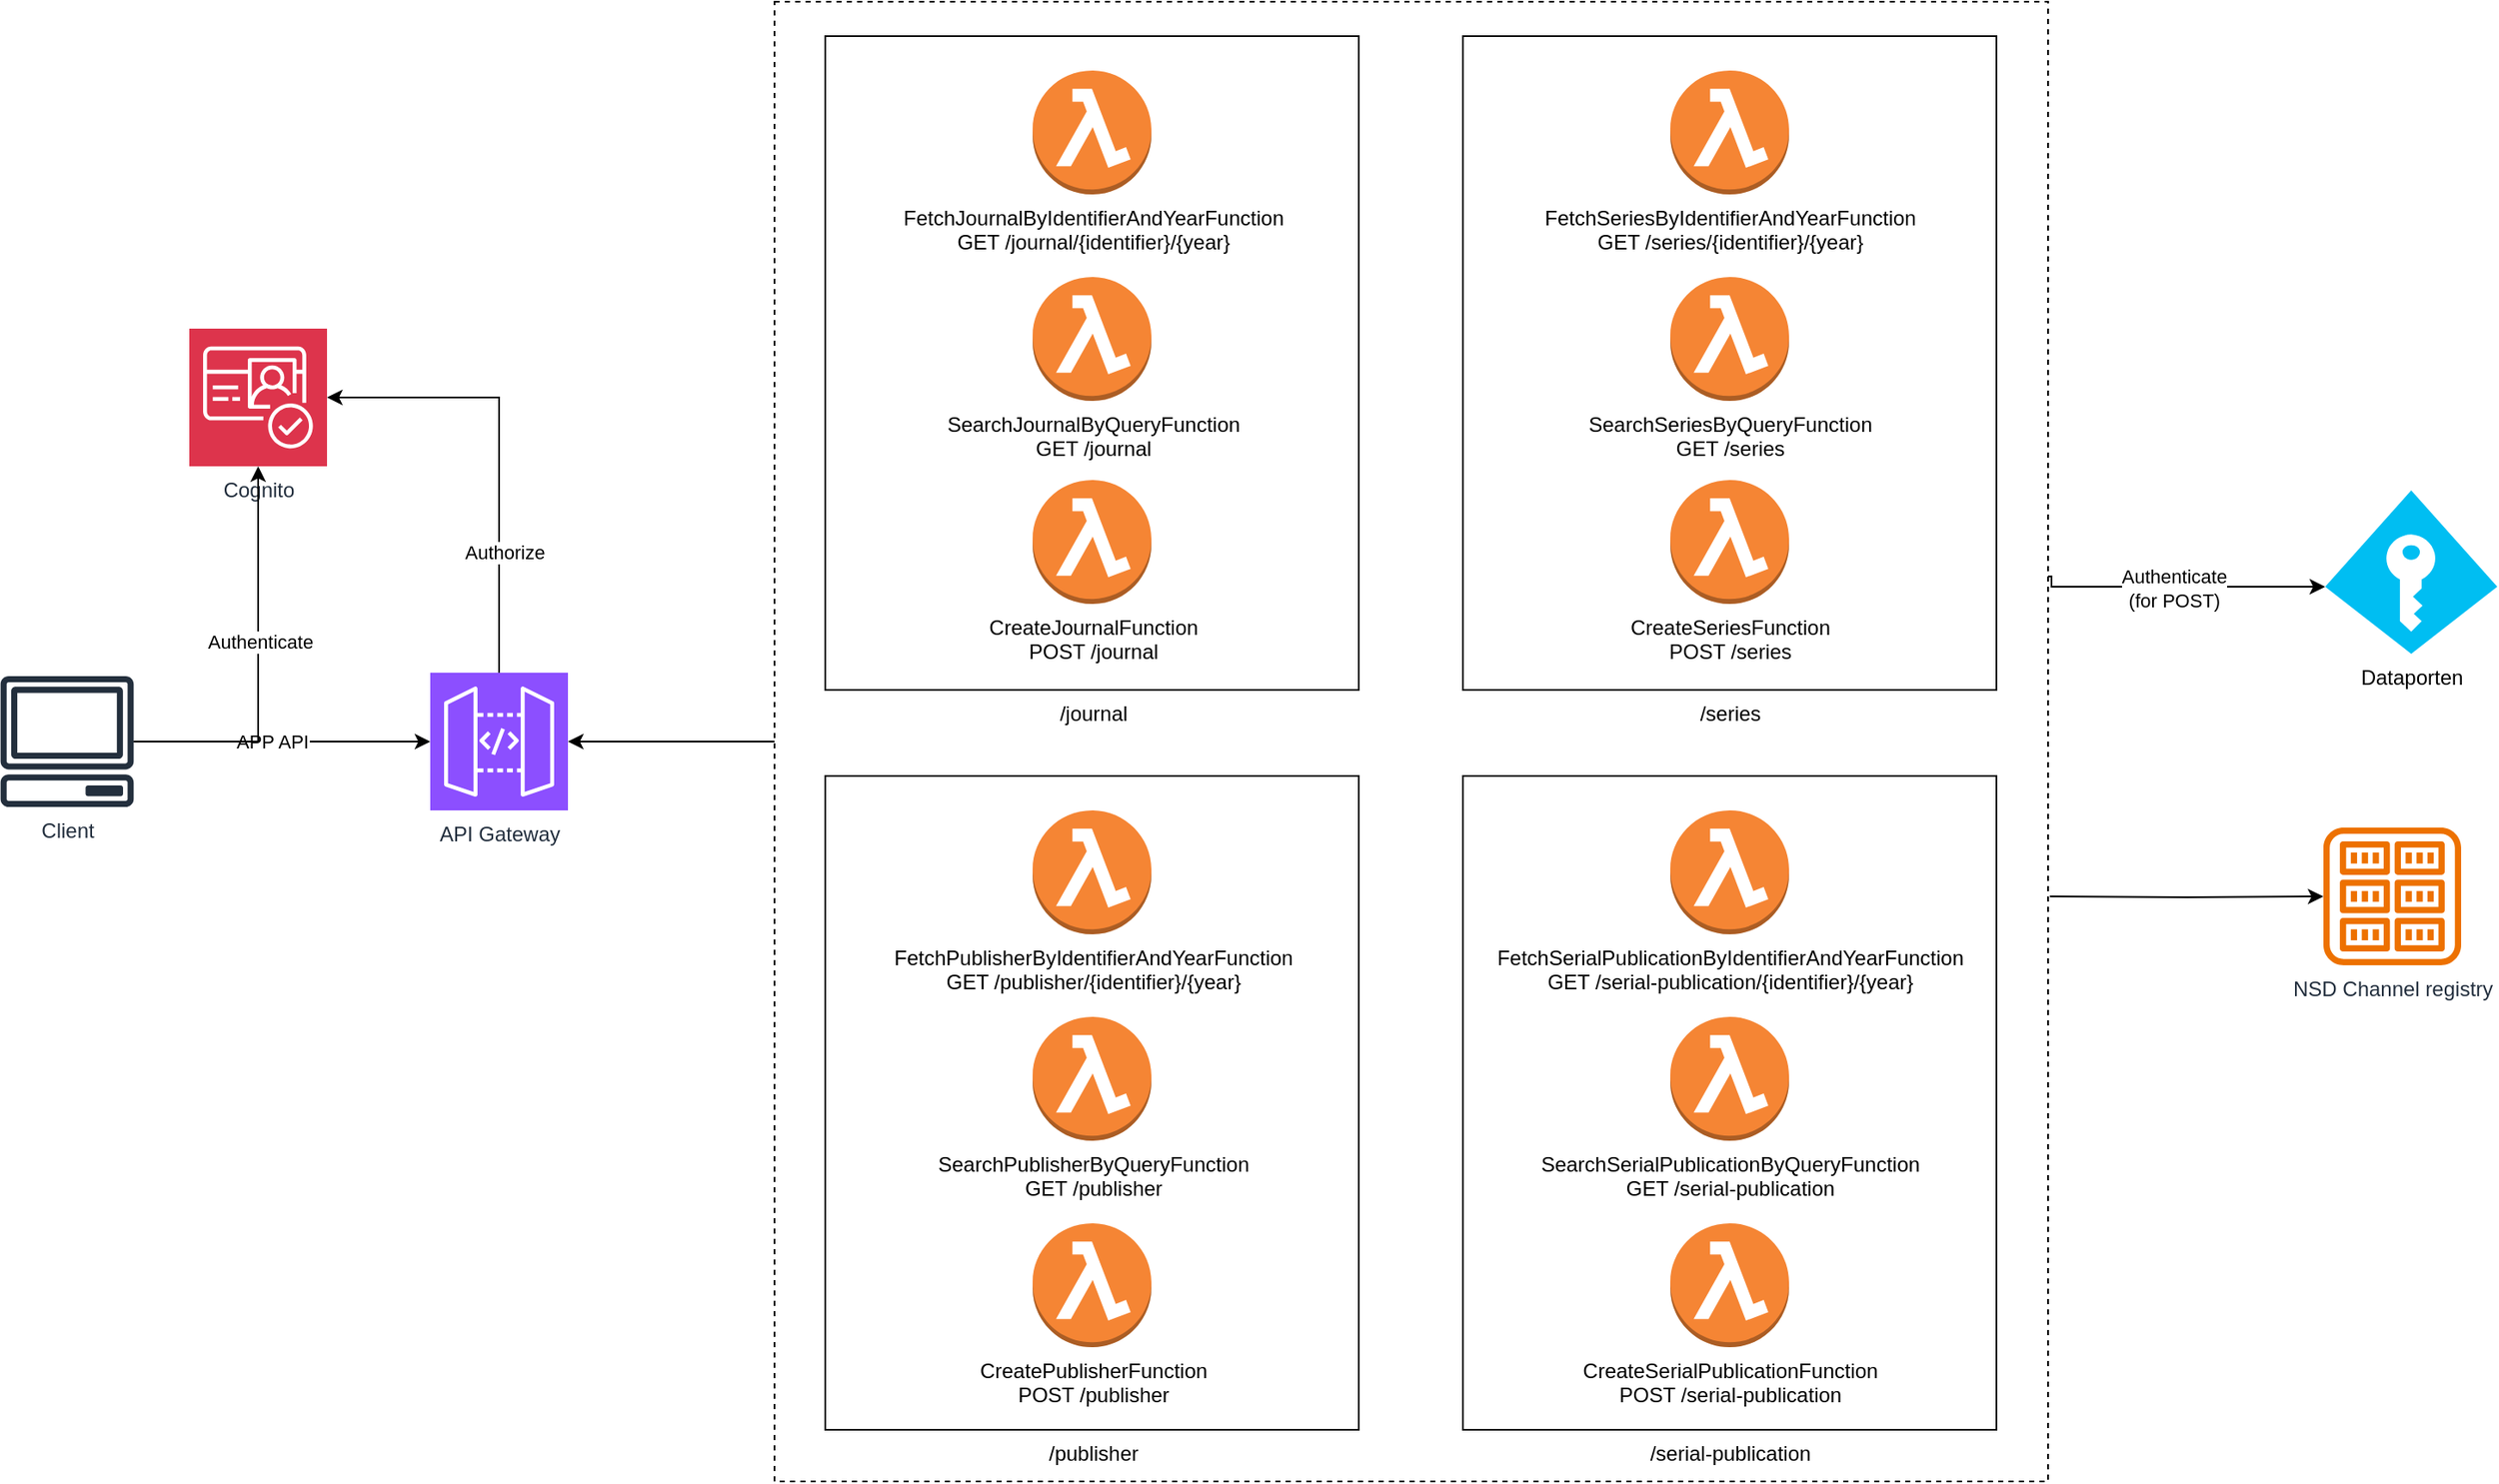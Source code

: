<mxfile version="25.0.3">
  <diagram name="Page-1" id="fbgcMzLgCZP7VkFeyHUw">
    <mxGraphModel dx="1242" dy="715" grid="1" gridSize="10" guides="1" tooltips="1" connect="1" arrows="1" fold="1" page="1" pageScale="1" pageWidth="827" pageHeight="1169" math="0" shadow="0">
      <root>
        <mxCell id="0" />
        <mxCell id="1" parent="0" />
        <mxCell id="uFCBzY3tjTY6VTeMIP43-33" style="edgeStyle=orthogonalEdgeStyle;rounded=0;orthogonalLoop=1;jettySize=auto;html=1;" parent="1" target="uFCBzY3tjTY6VTeMIP43-31" edge="1">
          <mxGeometry relative="1" as="geometry">
            <mxPoint x="1241" y="530" as="sourcePoint" />
          </mxGeometry>
        </mxCell>
        <mxCell id="uFCBzY3tjTY6VTeMIP43-35" style="edgeStyle=orthogonalEdgeStyle;rounded=0;orthogonalLoop=1;jettySize=auto;html=1;" parent="1" source="uFCBzY3tjTY6VTeMIP43-32" target="uFCBzY3tjTY6VTeMIP43-2" edge="1">
          <mxGeometry relative="1" as="geometry" />
        </mxCell>
        <mxCell id="uFCBzY3tjTY6VTeMIP43-32" value="" style="rounded=0;whiteSpace=wrap;html=1;dashed=1;" parent="1" vertex="1">
          <mxGeometry x="500" y="10" width="740" height="860" as="geometry" />
        </mxCell>
        <mxCell id="uFCBzY3tjTY6VTeMIP43-30" value="/serial-publication" style="verticalLabelPosition=bottom;verticalAlign=top;html=1;shape=mxgraph.basic.rect;fillColor2=none;strokeWidth=1;size=20;indent=5;" parent="1" vertex="1">
          <mxGeometry x="900" y="460" width="310" height="380" as="geometry" />
        </mxCell>
        <mxCell id="uFCBzY3tjTY6VTeMIP43-29" value="/series" style="verticalLabelPosition=bottom;verticalAlign=top;html=1;shape=mxgraph.basic.rect;fillColor2=none;strokeWidth=1;size=20;indent=5;" parent="1" vertex="1">
          <mxGeometry x="900" y="30" width="310" height="380" as="geometry" />
        </mxCell>
        <mxCell id="uFCBzY3tjTY6VTeMIP43-28" value="/publisher" style="verticalLabelPosition=bottom;verticalAlign=top;html=1;shape=mxgraph.basic.rect;fillColor2=none;strokeWidth=1;size=20;indent=5;" parent="1" vertex="1">
          <mxGeometry x="529.5" y="460" width="310" height="380" as="geometry" />
        </mxCell>
        <mxCell id="uFCBzY3tjTY6VTeMIP43-26" value="/journal" style="verticalLabelPosition=bottom;verticalAlign=top;html=1;shape=mxgraph.basic.rect;fillColor2=none;strokeWidth=1;size=20;indent=5;" parent="1" vertex="1">
          <mxGeometry x="529.5" y="30" width="310" height="380" as="geometry" />
        </mxCell>
        <mxCell id="uFCBzY3tjTY6VTeMIP43-1" value="Cognito" style="sketch=0;points=[[0,0,0],[0.25,0,0],[0.5,0,0],[0.75,0,0],[1,0,0],[0,1,0],[0.25,1,0],[0.5,1,0],[0.75,1,0],[1,1,0],[0,0.25,0],[0,0.5,0],[0,0.75,0],[1,0.25,0],[1,0.5,0],[1,0.75,0]];outlineConnect=0;fontColor=#232F3E;fillColor=#DD344C;strokeColor=#ffffff;dashed=0;verticalLabelPosition=bottom;verticalAlign=top;align=center;html=1;fontSize=12;fontStyle=0;aspect=fixed;shape=mxgraph.aws4.resourceIcon;resIcon=mxgraph.aws4.cognito;" parent="1" vertex="1">
          <mxGeometry x="160" y="200" width="80" height="80" as="geometry" />
        </mxCell>
        <mxCell id="uFCBzY3tjTY6VTeMIP43-2" value="API Gateway" style="sketch=0;points=[[0,0,0],[0.25,0,0],[0.5,0,0],[0.75,0,0],[1,0,0],[0,1,0],[0.25,1,0],[0.5,1,0],[0.75,1,0],[1,1,0],[0,0.25,0],[0,0.5,0],[0,0.75,0],[1,0.25,0],[1,0.5,0],[1,0.75,0]];outlineConnect=0;fontColor=#232F3E;fillColor=#8C4FFF;strokeColor=#ffffff;dashed=0;verticalLabelPosition=bottom;verticalAlign=top;align=center;html=1;fontSize=12;fontStyle=0;aspect=fixed;shape=mxgraph.aws4.resourceIcon;resIcon=mxgraph.aws4.api_gateway;" parent="1" vertex="1">
          <mxGeometry x="300" y="400" width="80" height="80" as="geometry" />
        </mxCell>
        <mxCell id="uFCBzY3tjTY6VTeMIP43-36" style="edgeStyle=orthogonalEdgeStyle;rounded=0;orthogonalLoop=1;jettySize=auto;html=1;" parent="1" source="uFCBzY3tjTY6VTeMIP43-3" target="uFCBzY3tjTY6VTeMIP43-2" edge="1">
          <mxGeometry relative="1" as="geometry" />
        </mxCell>
        <mxCell id="uFCBzY3tjTY6VTeMIP43-37" value="APP API" style="edgeLabel;html=1;align=center;verticalAlign=middle;resizable=0;points=[];" parent="uFCBzY3tjTY6VTeMIP43-36" vertex="1" connectable="0">
          <mxGeometry x="0.153" y="3" relative="1" as="geometry">
            <mxPoint x="-19" y="3" as="offset" />
          </mxGeometry>
        </mxCell>
        <mxCell id="uFCBzY3tjTY6VTeMIP43-39" style="edgeStyle=orthogonalEdgeStyle;rounded=0;orthogonalLoop=1;jettySize=auto;html=1;" parent="1" source="uFCBzY3tjTY6VTeMIP43-3" target="uFCBzY3tjTY6VTeMIP43-1" edge="1">
          <mxGeometry relative="1" as="geometry" />
        </mxCell>
        <mxCell id="uFCBzY3tjTY6VTeMIP43-40" value="Authenticate" style="edgeLabel;html=1;align=center;verticalAlign=middle;resizable=0;points=[];" parent="uFCBzY3tjTY6VTeMIP43-39" vertex="1" connectable="0">
          <mxGeometry x="0.122" y="-1" relative="1" as="geometry">
            <mxPoint as="offset" />
          </mxGeometry>
        </mxCell>
        <mxCell id="uFCBzY3tjTY6VTeMIP43-3" value="Client" style="sketch=0;outlineConnect=0;fontColor=#232F3E;gradientColor=none;fillColor=#232F3D;strokeColor=none;dashed=0;verticalLabelPosition=bottom;verticalAlign=top;align=center;html=1;fontSize=12;fontStyle=0;aspect=fixed;pointerEvents=1;shape=mxgraph.aws4.client;" parent="1" vertex="1">
          <mxGeometry x="50" y="402" width="78" height="76" as="geometry" />
        </mxCell>
        <mxCell id="uFCBzY3tjTY6VTeMIP43-4" value="FetchJournalByIdentifierAndYearFunction&lt;div&gt;GET /journal/{identifier}/{year}&lt;/div&gt;" style="outlineConnect=0;dashed=0;verticalLabelPosition=bottom;verticalAlign=top;align=center;html=1;shape=mxgraph.aws3.lambda_function;fillColor=#F58534;gradientColor=none;" parent="1" vertex="1">
          <mxGeometry x="650" y="50" width="69" height="72" as="geometry" />
        </mxCell>
        <mxCell id="uFCBzY3tjTY6VTeMIP43-5" value="SearchJournalByQueryFunction&lt;div&gt;GET /journal&lt;/div&gt;" style="outlineConnect=0;dashed=0;verticalLabelPosition=bottom;verticalAlign=top;align=center;html=1;shape=mxgraph.aws3.lambda_function;fillColor=#F58534;gradientColor=none;" parent="1" vertex="1">
          <mxGeometry x="650" y="170" width="69" height="72" as="geometry" />
        </mxCell>
        <mxCell id="uFCBzY3tjTY6VTeMIP43-6" value="CreateJournalFunction&lt;div&gt;POST /journal&lt;/div&gt;" style="outlineConnect=0;dashed=0;verticalLabelPosition=bottom;verticalAlign=top;align=center;html=1;shape=mxgraph.aws3.lambda_function;fillColor=#F58534;gradientColor=none;" parent="1" vertex="1">
          <mxGeometry x="650" y="288" width="69" height="72" as="geometry" />
        </mxCell>
        <mxCell id="uFCBzY3tjTY6VTeMIP43-7" value="FetchPublisherByIdentifierAndYearFunction&lt;div&gt;GET /publisher/{identifier}/{year}&lt;/div&gt;" style="outlineConnect=0;dashed=0;verticalLabelPosition=bottom;verticalAlign=top;align=center;html=1;shape=mxgraph.aws3.lambda_function;fillColor=#F58534;gradientColor=none;" parent="1" vertex="1">
          <mxGeometry x="650" y="480" width="69" height="72" as="geometry" />
        </mxCell>
        <mxCell id="uFCBzY3tjTY6VTeMIP43-8" value="SearchPublisherByQueryFunction&lt;div&gt;GET /publisher&lt;/div&gt;" style="outlineConnect=0;dashed=0;verticalLabelPosition=bottom;verticalAlign=top;align=center;html=1;shape=mxgraph.aws3.lambda_function;fillColor=#F58534;gradientColor=none;" parent="1" vertex="1">
          <mxGeometry x="650" y="600" width="69" height="72" as="geometry" />
        </mxCell>
        <mxCell id="uFCBzY3tjTY6VTeMIP43-9" value="CreatePublisherFunction&lt;div&gt;POST /publisher&lt;/div&gt;" style="outlineConnect=0;dashed=0;verticalLabelPosition=bottom;verticalAlign=top;align=center;html=1;shape=mxgraph.aws3.lambda_function;fillColor=#F58534;gradientColor=none;" parent="1" vertex="1">
          <mxGeometry x="650" y="720" width="69" height="72" as="geometry" />
        </mxCell>
        <mxCell id="uFCBzY3tjTY6VTeMIP43-11" value="FetchSeriesByIdentifierAndYearFunction&lt;br&gt;GET /series/{identifier}/{year}" style="outlineConnect=0;dashed=0;verticalLabelPosition=bottom;verticalAlign=top;align=center;html=1;shape=mxgraph.aws3.lambda_function;fillColor=#F58534;gradientColor=none;" parent="1" vertex="1">
          <mxGeometry x="1020.5" y="50" width="69" height="72" as="geometry" />
        </mxCell>
        <mxCell id="uFCBzY3tjTY6VTeMIP43-12" value="SearchSeriesByQueryFunction&lt;div&gt;GET /series&lt;/div&gt;" style="outlineConnect=0;dashed=0;verticalLabelPosition=bottom;verticalAlign=top;align=center;html=1;shape=mxgraph.aws3.lambda_function;fillColor=#F58534;gradientColor=none;" parent="1" vertex="1">
          <mxGeometry x="1020.5" y="170" width="69" height="72" as="geometry" />
        </mxCell>
        <mxCell id="uFCBzY3tjTY6VTeMIP43-13" value="CreateSeriesFunction&lt;div&gt;POST /series&lt;/div&gt;" style="outlineConnect=0;dashed=0;verticalLabelPosition=bottom;verticalAlign=top;align=center;html=1;shape=mxgraph.aws3.lambda_function;fillColor=#F58534;gradientColor=none;" parent="1" vertex="1">
          <mxGeometry x="1020.5" y="288" width="69" height="72" as="geometry" />
        </mxCell>
        <mxCell id="uFCBzY3tjTY6VTeMIP43-17" value="FetchSerialPublicationByIdentifierAndYearFunction&lt;br&gt;GET /serial-publication/{identifier}/{year}" style="outlineConnect=0;dashed=0;verticalLabelPosition=bottom;verticalAlign=top;align=center;html=1;shape=mxgraph.aws3.lambda_function;fillColor=#F58534;gradientColor=none;" parent="1" vertex="1">
          <mxGeometry x="1020.5" y="480" width="69" height="72" as="geometry" />
        </mxCell>
        <mxCell id="uFCBzY3tjTY6VTeMIP43-18" value="SearchSerialPublicationByQueryFunction&lt;div&gt;GET /serial-publication&lt;/div&gt;" style="outlineConnect=0;dashed=0;verticalLabelPosition=bottom;verticalAlign=top;align=center;html=1;shape=mxgraph.aws3.lambda_function;fillColor=#F58534;gradientColor=none;" parent="1" vertex="1">
          <mxGeometry x="1020.5" y="600" width="69" height="72" as="geometry" />
        </mxCell>
        <mxCell id="uFCBzY3tjTY6VTeMIP43-19" value="CreateSerialPublicationFunction&lt;div&gt;POST /serial-publication&lt;/div&gt;" style="outlineConnect=0;dashed=0;verticalLabelPosition=bottom;verticalAlign=top;align=center;html=1;shape=mxgraph.aws3.lambda_function;fillColor=#F58534;gradientColor=none;" parent="1" vertex="1">
          <mxGeometry x="1020.5" y="720" width="69" height="72" as="geometry" />
        </mxCell>
        <mxCell id="uFCBzY3tjTY6VTeMIP43-31" value="NSD Channel registry" style="sketch=0;outlineConnect=0;fontColor=#232F3E;gradientColor=none;fillColor=#ED7100;strokeColor=none;dashed=0;verticalLabelPosition=bottom;verticalAlign=top;align=center;html=1;fontSize=12;fontStyle=0;aspect=fixed;pointerEvents=1;shape=mxgraph.aws4.registry;" parent="1" vertex="1">
          <mxGeometry x="1400" y="490" width="80" height="80" as="geometry" />
        </mxCell>
        <mxCell id="uFCBzY3tjTY6VTeMIP43-41" style="edgeStyle=orthogonalEdgeStyle;rounded=0;orthogonalLoop=1;jettySize=auto;html=1;entryX=1;entryY=0.5;entryDx=0;entryDy=0;entryPerimeter=0;" parent="1" source="uFCBzY3tjTY6VTeMIP43-2" target="uFCBzY3tjTY6VTeMIP43-1" edge="1">
          <mxGeometry relative="1" as="geometry">
            <Array as="points">
              <mxPoint x="340" y="240" />
            </Array>
          </mxGeometry>
        </mxCell>
        <mxCell id="uFCBzY3tjTY6VTeMIP43-42" value="Authorize" style="edgeLabel;html=1;align=center;verticalAlign=middle;resizable=0;points=[];" parent="uFCBzY3tjTY6VTeMIP43-41" vertex="1" connectable="0">
          <mxGeometry x="-0.462" y="-3" relative="1" as="geometry">
            <mxPoint as="offset" />
          </mxGeometry>
        </mxCell>
        <mxCell id="R9Ygl1MosucrflXkpvcj-2" value="Dataporten" style="verticalLabelPosition=bottom;html=1;verticalAlign=top;align=center;strokeColor=none;fillColor=#00BEF2;shape=mxgraph.azure.access_control;" parent="1" vertex="1">
          <mxGeometry x="1401" y="294" width="100" height="95" as="geometry" />
        </mxCell>
        <mxCell id="R9Ygl1MosucrflXkpvcj-3" style="edgeStyle=orthogonalEdgeStyle;rounded=0;orthogonalLoop=1;jettySize=auto;html=1;entryX=0;entryY=0.59;entryDx=0;entryDy=0;entryPerimeter=0;" parent="1" target="R9Ygl1MosucrflXkpvcj-2" edge="1">
          <mxGeometry relative="1" as="geometry">
            <mxPoint x="1240" y="344" as="sourcePoint" />
            <Array as="points">
              <mxPoint x="1242" y="344" />
              <mxPoint x="1242" y="350" />
              <mxPoint x="1390" y="350" />
            </Array>
          </mxGeometry>
        </mxCell>
        <mxCell id="R9Ygl1MosucrflXkpvcj-4" value="Authenticate&lt;div&gt;(for POST)&lt;/div&gt;" style="edgeLabel;html=1;align=center;verticalAlign=middle;resizable=0;points=[];" parent="R9Ygl1MosucrflXkpvcj-3" vertex="1" connectable="0">
          <mxGeometry x="-0.199" y="-1" relative="1" as="geometry">
            <mxPoint x="12" as="offset" />
          </mxGeometry>
        </mxCell>
      </root>
    </mxGraphModel>
  </diagram>
</mxfile>
